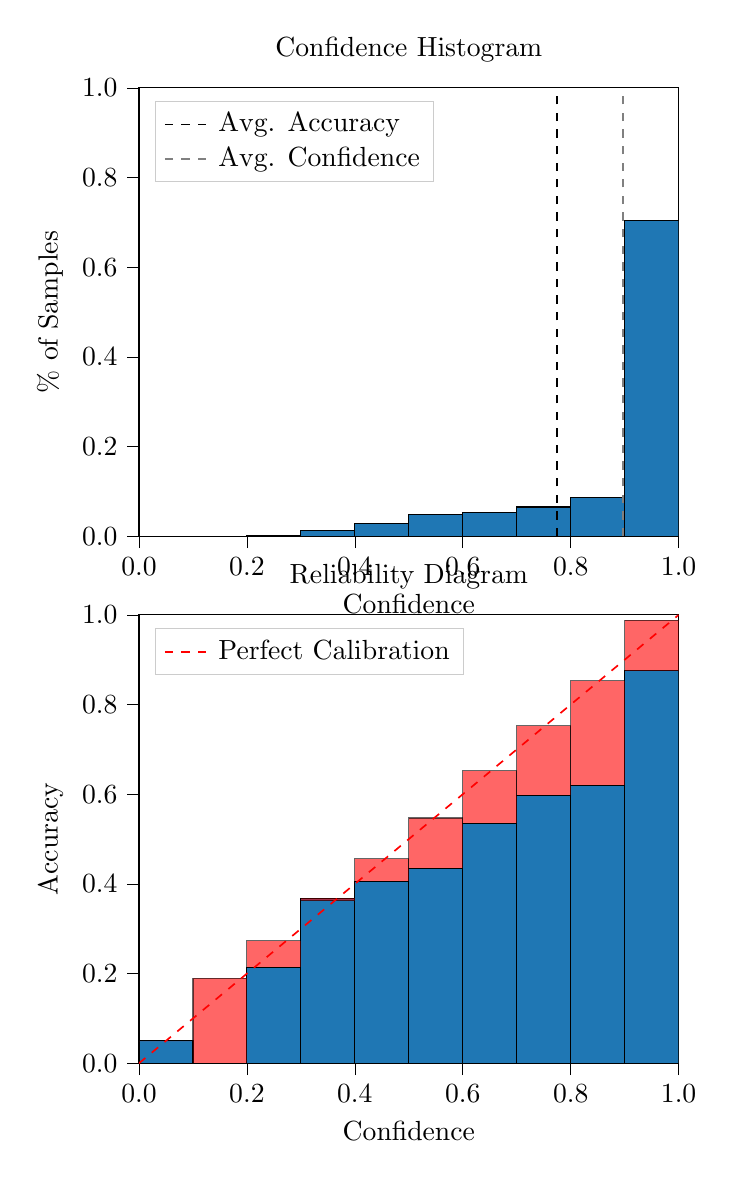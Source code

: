 % This file was created by tikzplotlib v0.9.8.
\begin{tikzpicture}

\definecolor{color0}{rgb}{0.122,0.467,0.706}

\begin{groupplot}[group style={group size=1 by 2}]
\nextgroupplot[
legend cell align={left},
legend style={
  fill opacity=0.8,
  draw opacity=1,
  text opacity=1,
  at={(0.03,0.97)},
  anchor=north west,
  draw=white!80!black
},
tick align=outside,
tick pos=left,
title={Confidence Histogram},
x grid style={white!69.02!black},
xlabel={Confidence},
xmin=0, xmax=1,
xtick style={color=black},
xtick={0,0.2,0.4,0.6,0.8,1},
xticklabels={0.0,0.2,0.4,0.6,0.8,1.0},
y grid style={white!69.02!black},
ylabel={\% of Samples},
ymin=0, ymax=1,
ytick style={color=black},
ytick={0,0.2,0.4,0.6,0.8,1},
yticklabels={0.0,0.2,0.4,0.6,0.8,1.0}
]
\draw[draw=black,fill=color0] (axis cs:-6.939e-18,0) rectangle (axis cs:0.1,0);
\draw[draw=black,fill=color0] (axis cs:0.1,0) rectangle (axis cs:0.2,0.0);
\draw[draw=black,fill=color0] (axis cs:0.2,0) rectangle (axis cs:0.3,0.002);
\draw[draw=black,fill=color0] (axis cs:0.3,0) rectangle (axis cs:0.4,0.013);
\draw[draw=black,fill=color0] (axis cs:0.4,0) rectangle (axis cs:0.5,0.029);
\draw[draw=black,fill=color0] (axis cs:0.5,0) rectangle (axis cs:0.6,0.048);
\draw[draw=black,fill=color0] (axis cs:0.6,0) rectangle (axis cs:0.7,0.052);
\draw[draw=black,fill=color0] (axis cs:0.7,0) rectangle (axis cs:0.8,0.065);
\draw[draw=black,fill=color0] (axis cs:0.8,0) rectangle (axis cs:0.9,0.087);
\draw[draw=black,fill=color0] (axis cs:0.9,0) rectangle (axis cs:1,0.704);
\addplot [semithick, black, dashed]
table {%
0.775 0
0.775 1
};
\addlegendentry{Avg. Accuracy}
\addplot [semithick, white!50.196!black, dashed]
table {%
0.897 0
0.897 1
};
\addlegendentry{Avg. Confidence}

\nextgroupplot[
legend cell align={left},
legend style={
  fill opacity=0.8,
  draw opacity=1,
  text opacity=1,
  at={(0.03,0.97)},
  anchor=north west,
  draw=white!80!black
},
tick align=outside,
tick pos=left,
title={Reliability Diagram},
x grid style={white!69.02!black},
xlabel={Confidence},
xmin=0, xmax=1,
xtick style={color=black},
xtick={0,0.2,0.4,0.6,0.8,1},
xticklabels={0.0,0.2,0.4,0.6,0.8,1.0},
y grid style={white!69.02!black},
ylabel={Accuracy},
ymin=0, ymax=1,
ytick style={color=black},
ytick={0,0.2,0.4,0.6,0.8,1},
yticklabels={0.0,0.2,0.4,0.6,0.8,1.0}
]
\draw[draw=black,fill=color0] (axis cs:-6.939e-18,0) rectangle (axis cs:0.1,0.05);
\draw[draw=black,fill=color0] (axis cs:0.1,0) rectangle (axis cs:0.2,0);
\draw[draw=black,fill=color0] (axis cs:0.2,0) rectangle (axis cs:0.3,0.214);
\draw[draw=black,fill=color0] (axis cs:0.3,0) rectangle (axis cs:0.4,0.368);
\draw[draw=black,fill=color0] (axis cs:0.4,0) rectangle (axis cs:0.5,0.406);
\draw[draw=black,fill=color0] (axis cs:0.5,0) rectangle (axis cs:0.6,0.435);
\draw[draw=black,fill=color0] (axis cs:0.6,0) rectangle (axis cs:0.7,0.535);
\draw[draw=black,fill=color0] (axis cs:0.7,0) rectangle (axis cs:0.8,0.598);
\draw[draw=black,fill=color0] (axis cs:0.8,0) rectangle (axis cs:0.9,0.62);
\draw[draw=black,fill=color0] (axis cs:0.9,0) rectangle (axis cs:1,0.876);
\draw[draw=black,fill=red,opacity=0.6] (axis cs:-6.939e-18,0.05) rectangle (axis cs:0.1,0.05);
\draw[draw=black,fill=red,opacity=0.6] (axis cs:0.1,0) rectangle (axis cs:0.2,0.19);
\draw[draw=black,fill=red,opacity=0.6] (axis cs:0.2,0.214) rectangle (axis cs:0.3,0.273);
\draw[draw=black,fill=red,opacity=0.6] (axis cs:0.3,0.368) rectangle (axis cs:0.4,0.363);
\draw[draw=black,fill=red,opacity=0.6] (axis cs:0.4,0.406) rectangle (axis cs:0.5,0.456);
\draw[draw=black,fill=red,opacity=0.6] (axis cs:0.5,0.435) rectangle (axis cs:0.6,0.547);
\draw[draw=black,fill=red,opacity=0.6] (axis cs:0.6,0.535) rectangle (axis cs:0.7,0.652);
\draw[draw=black,fill=red,opacity=0.6] (axis cs:0.7,0.598) rectangle (axis cs:0.8,0.753);
\draw[draw=black,fill=red,opacity=0.6] (axis cs:0.8,0.62) rectangle (axis cs:0.9,0.853);
\draw[draw=black,fill=red,opacity=0.6] (axis cs:0.9,0.876) rectangle (axis cs:1,0.988);
\addplot [semithick, red, dashed]
table {%
0 0
1 1
};
\addlegendentry{Perfect Calibration}
\end{groupplot}

\end{tikzpicture}
